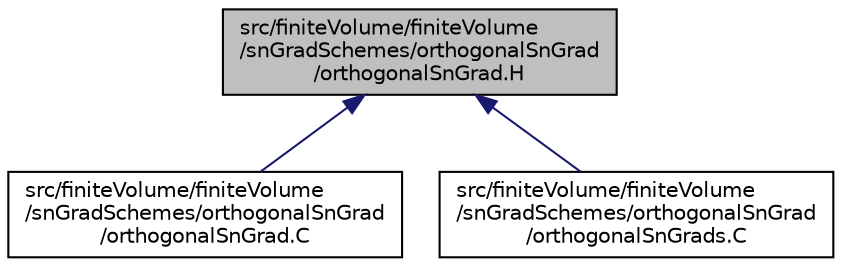 digraph "src/finiteVolume/finiteVolume/snGradSchemes/orthogonalSnGrad/orthogonalSnGrad.H"
{
  bgcolor="transparent";
  edge [fontname="Helvetica",fontsize="10",labelfontname="Helvetica",labelfontsize="10"];
  node [fontname="Helvetica",fontsize="10",shape=record];
  Node1 [label="src/finiteVolume/finiteVolume\l/snGradSchemes/orthogonalSnGrad\l/orthogonalSnGrad.H",height=0.2,width=0.4,color="black", fillcolor="grey75", style="filled", fontcolor="black"];
  Node1 -> Node2 [dir="back",color="midnightblue",fontsize="10",style="solid",fontname="Helvetica"];
  Node2 [label="src/finiteVolume/finiteVolume\l/snGradSchemes/orthogonalSnGrad\l/orthogonalSnGrad.C",height=0.2,width=0.4,color="black",URL="$a05955.html",tooltip="Simple central-difference snGrad scheme without non-orthogonal correction. "];
  Node1 -> Node3 [dir="back",color="midnightblue",fontsize="10",style="solid",fontname="Helvetica"];
  Node3 [label="src/finiteVolume/finiteVolume\l/snGradSchemes/orthogonalSnGrad\l/orthogonalSnGrads.C",height=0.2,width=0.4,color="black",URL="$a05957.html",tooltip="Simple central-difference snGrad scheme without non-orthogonal correction. "];
}
